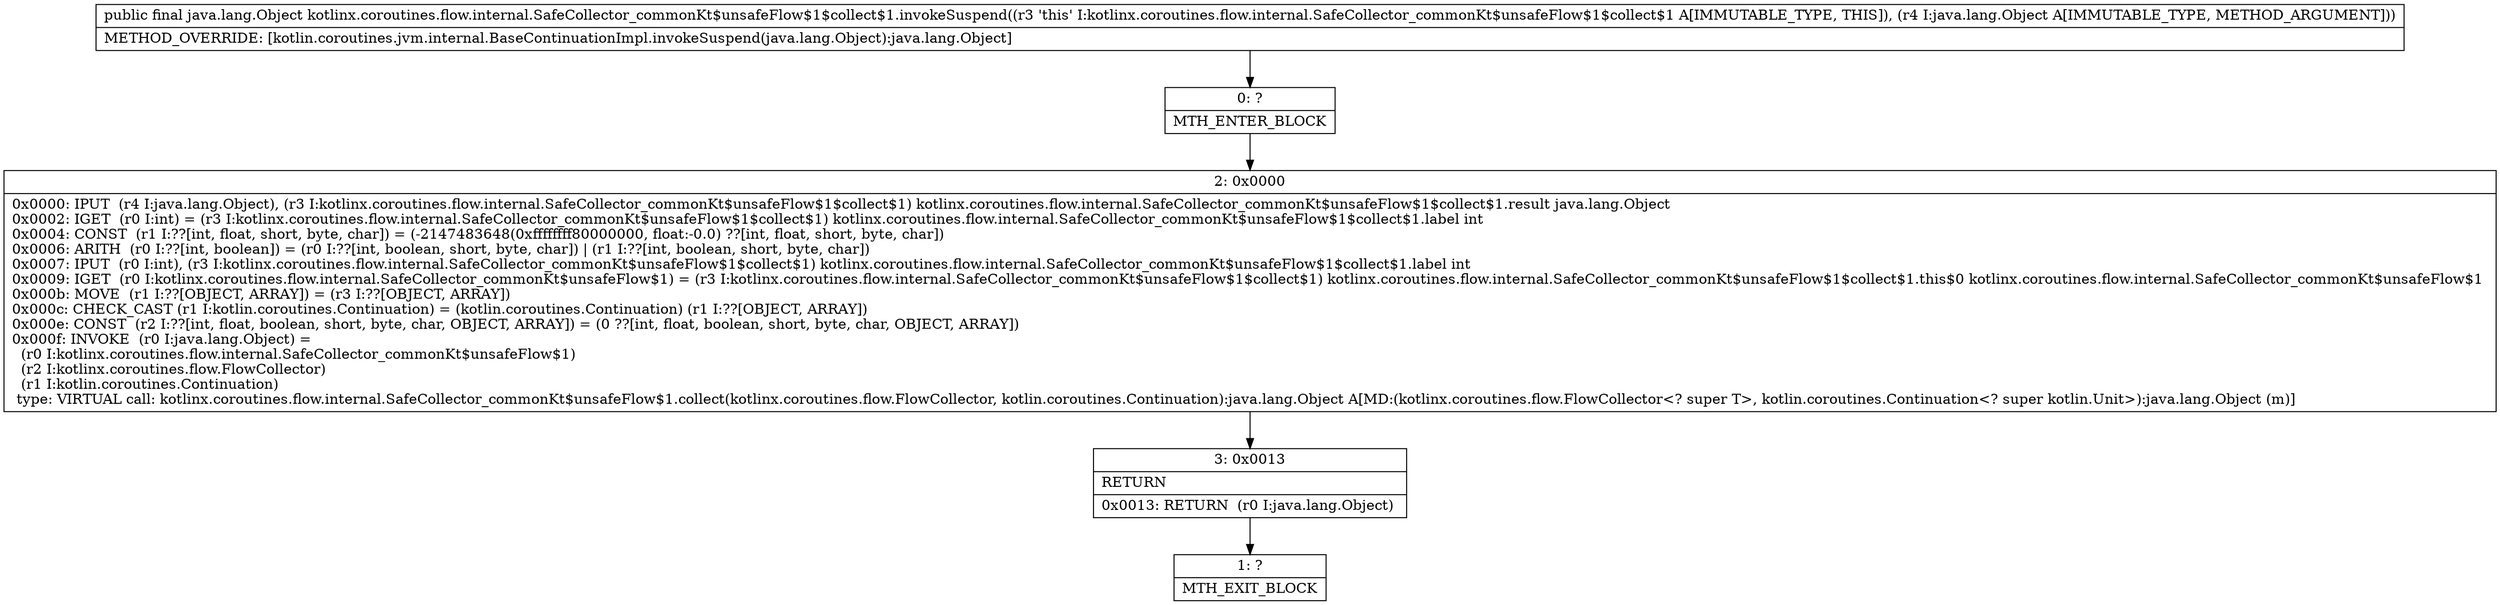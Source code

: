 digraph "CFG forkotlinx.coroutines.flow.internal.SafeCollector_commonKt$unsafeFlow$1$collect$1.invokeSuspend(Ljava\/lang\/Object;)Ljava\/lang\/Object;" {
Node_0 [shape=record,label="{0\:\ ?|MTH_ENTER_BLOCK\l}"];
Node_2 [shape=record,label="{2\:\ 0x0000|0x0000: IPUT  (r4 I:java.lang.Object), (r3 I:kotlinx.coroutines.flow.internal.SafeCollector_commonKt$unsafeFlow$1$collect$1) kotlinx.coroutines.flow.internal.SafeCollector_commonKt$unsafeFlow$1$collect$1.result java.lang.Object \l0x0002: IGET  (r0 I:int) = (r3 I:kotlinx.coroutines.flow.internal.SafeCollector_commonKt$unsafeFlow$1$collect$1) kotlinx.coroutines.flow.internal.SafeCollector_commonKt$unsafeFlow$1$collect$1.label int \l0x0004: CONST  (r1 I:??[int, float, short, byte, char]) = (\-2147483648(0xffffffff80000000, float:\-0.0) ??[int, float, short, byte, char]) \l0x0006: ARITH  (r0 I:??[int, boolean]) = (r0 I:??[int, boolean, short, byte, char]) \| (r1 I:??[int, boolean, short, byte, char]) \l0x0007: IPUT  (r0 I:int), (r3 I:kotlinx.coroutines.flow.internal.SafeCollector_commonKt$unsafeFlow$1$collect$1) kotlinx.coroutines.flow.internal.SafeCollector_commonKt$unsafeFlow$1$collect$1.label int \l0x0009: IGET  (r0 I:kotlinx.coroutines.flow.internal.SafeCollector_commonKt$unsafeFlow$1) = (r3 I:kotlinx.coroutines.flow.internal.SafeCollector_commonKt$unsafeFlow$1$collect$1) kotlinx.coroutines.flow.internal.SafeCollector_commonKt$unsafeFlow$1$collect$1.this$0 kotlinx.coroutines.flow.internal.SafeCollector_commonKt$unsafeFlow$1 \l0x000b: MOVE  (r1 I:??[OBJECT, ARRAY]) = (r3 I:??[OBJECT, ARRAY]) \l0x000c: CHECK_CAST (r1 I:kotlin.coroutines.Continuation) = (kotlin.coroutines.Continuation) (r1 I:??[OBJECT, ARRAY]) \l0x000e: CONST  (r2 I:??[int, float, boolean, short, byte, char, OBJECT, ARRAY]) = (0 ??[int, float, boolean, short, byte, char, OBJECT, ARRAY]) \l0x000f: INVOKE  (r0 I:java.lang.Object) = \l  (r0 I:kotlinx.coroutines.flow.internal.SafeCollector_commonKt$unsafeFlow$1)\l  (r2 I:kotlinx.coroutines.flow.FlowCollector)\l  (r1 I:kotlin.coroutines.Continuation)\l type: VIRTUAL call: kotlinx.coroutines.flow.internal.SafeCollector_commonKt$unsafeFlow$1.collect(kotlinx.coroutines.flow.FlowCollector, kotlin.coroutines.Continuation):java.lang.Object A[MD:(kotlinx.coroutines.flow.FlowCollector\<? super T\>, kotlin.coroutines.Continuation\<? super kotlin.Unit\>):java.lang.Object (m)]\l}"];
Node_3 [shape=record,label="{3\:\ 0x0013|RETURN\l|0x0013: RETURN  (r0 I:java.lang.Object) \l}"];
Node_1 [shape=record,label="{1\:\ ?|MTH_EXIT_BLOCK\l}"];
MethodNode[shape=record,label="{public final java.lang.Object kotlinx.coroutines.flow.internal.SafeCollector_commonKt$unsafeFlow$1$collect$1.invokeSuspend((r3 'this' I:kotlinx.coroutines.flow.internal.SafeCollector_commonKt$unsafeFlow$1$collect$1 A[IMMUTABLE_TYPE, THIS]), (r4 I:java.lang.Object A[IMMUTABLE_TYPE, METHOD_ARGUMENT]))  | METHOD_OVERRIDE: [kotlin.coroutines.jvm.internal.BaseContinuationImpl.invokeSuspend(java.lang.Object):java.lang.Object]\l}"];
MethodNode -> Node_0;Node_0 -> Node_2;
Node_2 -> Node_3;
Node_3 -> Node_1;
}

